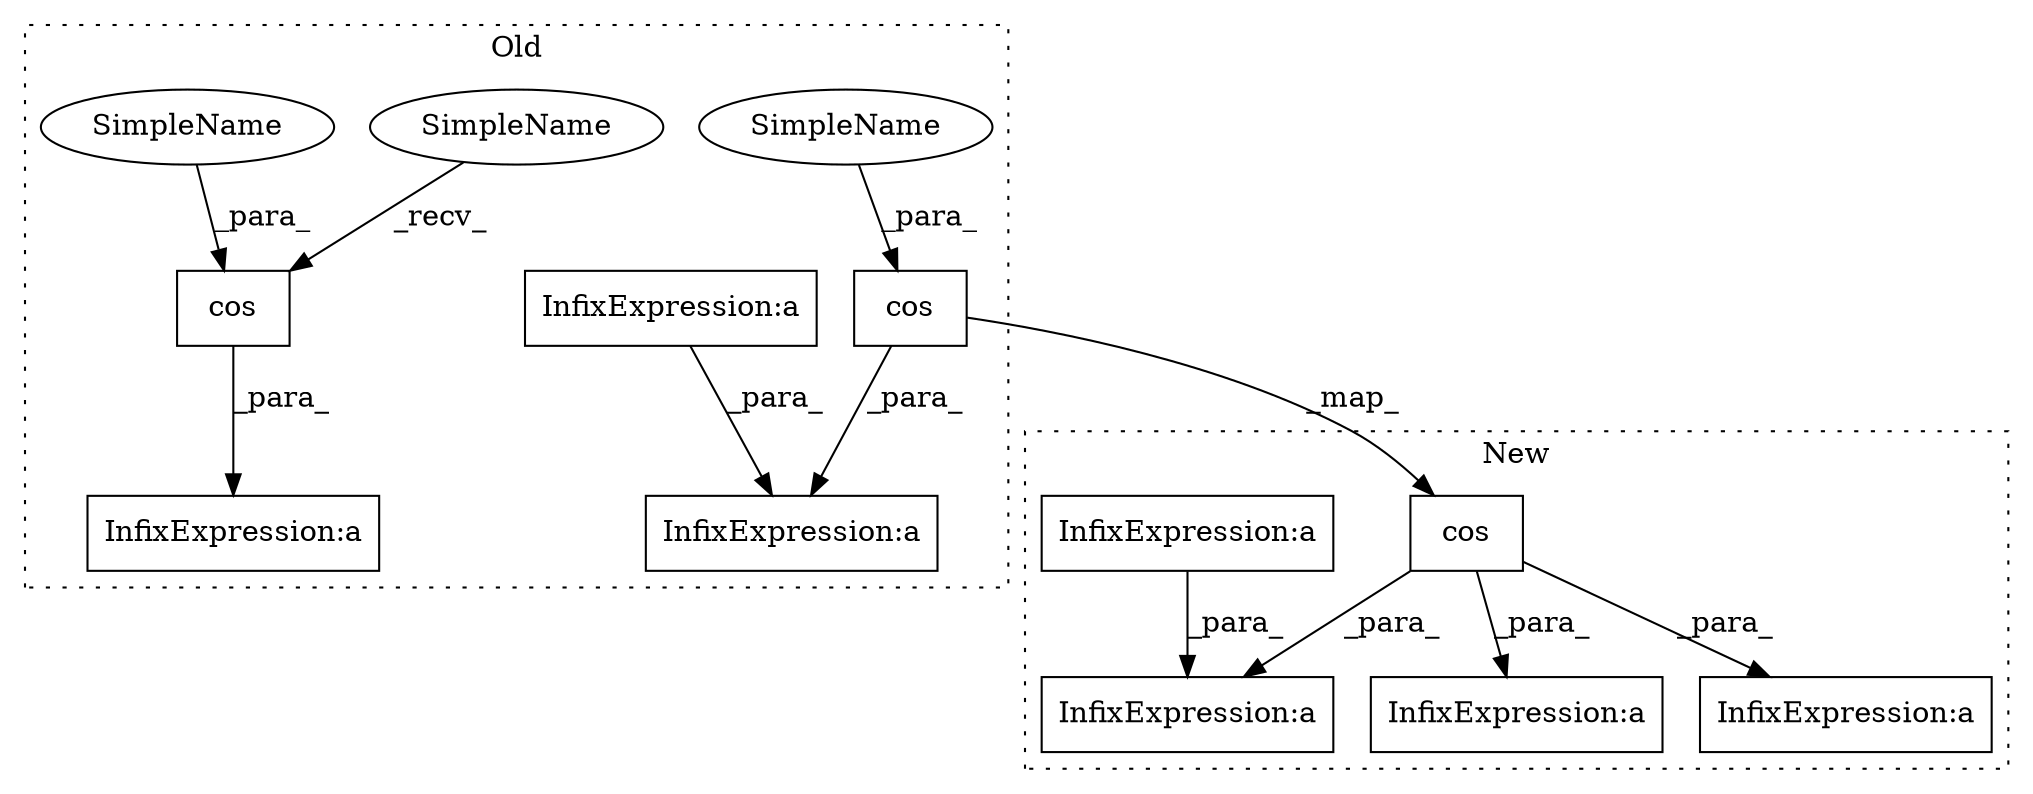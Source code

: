 digraph G {
subgraph cluster0 {
1 [label="cos" a="32" s="2332,2344" l="4,1" shape="box"];
4 [label="InfixExpression:a" a="27" s="2323" l="3" shape="box"];
5 [label="InfixExpression:a" a="27" s="2192" l="3" shape="box"];
8 [label="cos" a="32" s="2221,2233" l="4,1" shape="box"];
9 [label="InfixExpression:a" a="27" s="2283" l="3" shape="box"];
11 [label="SimpleName" a="42" s="2215" l="5" shape="ellipse"];
12 [label="SimpleName" a="42" s="2336" l="8" shape="ellipse"];
13 [label="SimpleName" a="42" s="2225" l="8" shape="ellipse"];
label = "Old";
style="dotted";
}
subgraph cluster1 {
2 [label="cos" a="32" s="1344,1351" l="4,1" shape="box"];
3 [label="InfixExpression:a" a="27" s="2337" l="3" shape="box"];
6 [label="InfixExpression:a" a="27" s="2383" l="3" shape="box"];
7 [label="InfixExpression:a" a="27" s="2365" l="3" shape="box"];
10 [label="InfixExpression:a" a="27" s="2270" l="3" shape="box"];
label = "New";
style="dotted";
}
1 -> 4 [label="_para_"];
1 -> 2 [label="_map_"];
2 -> 7 [label="_para_"];
2 -> 3 [label="_para_"];
2 -> 6 [label="_para_"];
5 -> 4 [label="_para_"];
8 -> 9 [label="_para_"];
10 -> 7 [label="_para_"];
11 -> 8 [label="_recv_"];
12 -> 1 [label="_para_"];
13 -> 8 [label="_para_"];
}